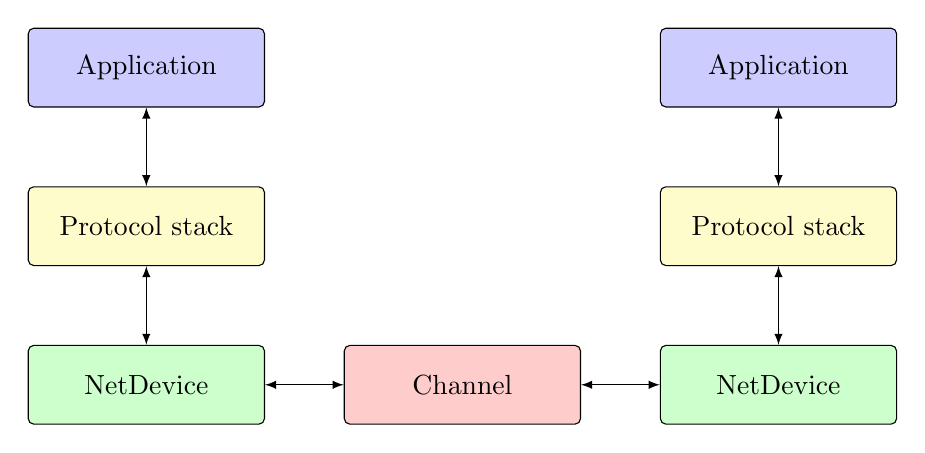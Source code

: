 % Define two helper counters
\begin{tikzpicture}[auto]

   % % grid
   % \def\supertiny{ \font\supertinyfont = cmr9 at 3pt \relax \supertinyfont}
   % \newcounter{gridrows}
   % \setcounter{gridrows}{12}
   % \newcounter{gridcols}
   % \setcounter{gridcols}{30}
   % \draw [gray, very thin] (0, -\arabic{gridrows}) grid (\arabic{gridcols}, 0);
   % \foreach \x in {0,...,\arabic{gridcols}}
   %     \foreach \y in {0,...,\arabic{gridrows}}
   %     {
   %         \draw (\x+0.15, -\y-0.15) node [gray, very thin] {\supertiny{\x/\y}};
   %     }

    % styles
    \tikzstyle{archlayer} = [
        shape=rectangle, 
        draw, 
        rounded corners=2pt, 
        inner sep=0mm, 
        minimum width=30mm, 
        minimum height=10mm,
        fill=blue!20
    ];

    \tikzstyle{darrow} = [latex-latex];

    \node[archlayer] (app) {Application};
    \node[archlayer, fill=yellow!20, below=of app] (stack) {Protocol stack};
    \path (app) edge[darrow] (stack);
    \node[archlayer, fill=green!20, below=of stack] (netdevice) {NetDevice};
    \path (stack) edge[darrow] (netdevice);

    \node[archlayer, fill=red!20, right=of netdevice] (channel) {Channel};
    \path (netdevice) edge[darrow] (channel);

    \node[archlayer, fill=green!20, right=of channel] (netdevice) {NetDevice};
    \path (channel) edge[darrow] (netdevice);
    \node[archlayer, fill=yellow!20, above=of netdevice] (stack) {Protocol stack};
    \path (netdevice) edge[darrow] (stack);
    \node[archlayer, above=of stack] (app) {Application};
    \path (app) edge[darrow] (stack);
\end{tikzpicture}
